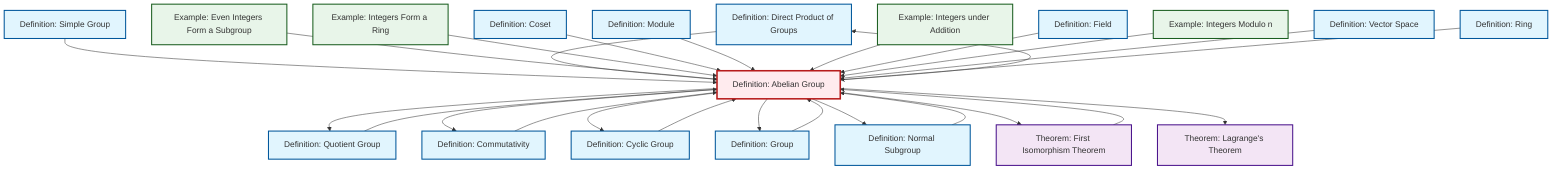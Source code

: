 graph TD
    classDef definition fill:#e1f5fe,stroke:#01579b,stroke-width:2px
    classDef theorem fill:#f3e5f5,stroke:#4a148c,stroke-width:2px
    classDef axiom fill:#fff3e0,stroke:#e65100,stroke-width:2px
    classDef example fill:#e8f5e9,stroke:#1b5e20,stroke-width:2px
    classDef current fill:#ffebee,stroke:#b71c1c,stroke-width:3px
    def-direct-product["Definition: Direct Product of Groups"]:::definition
    def-quotient-group["Definition: Quotient Group"]:::definition
    ex-quotient-integers-mod-n["Example: Integers Modulo n"]:::example
    def-normal-subgroup["Definition: Normal Subgroup"]:::definition
    def-vector-space["Definition: Vector Space"]:::definition
    def-ring["Definition: Ring"]:::definition
    thm-lagrange["Theorem: Lagrange's Theorem"]:::theorem
    ex-integers-addition["Example: Integers under Addition"]:::example
    def-simple-group["Definition: Simple Group"]:::definition
    def-field["Definition: Field"]:::definition
    ex-even-integers-subgroup["Example: Even Integers Form a Subgroup"]:::example
    def-commutativity["Definition: Commutativity"]:::definition
    def-module["Definition: Module"]:::definition
    def-coset["Definition: Coset"]:::definition
    ex-integers-ring["Example: Integers Form a Ring"]:::example
    thm-first-isomorphism["Theorem: First Isomorphism Theorem"]:::theorem
    def-abelian-group["Definition: Abelian Group"]:::definition
    def-group["Definition: Group"]:::definition
    def-cyclic-group["Definition: Cyclic Group"]:::definition
    def-abelian-group --> def-direct-product
    def-simple-group --> def-abelian-group
    def-direct-product --> def-abelian-group
    def-abelian-group --> def-quotient-group
    ex-even-integers-subgroup --> def-abelian-group
    ex-integers-ring --> def-abelian-group
    def-abelian-group --> def-commutativity
    def-coset --> def-abelian-group
    def-abelian-group --> def-cyclic-group
    def-module --> def-abelian-group
    ex-integers-addition --> def-abelian-group
    def-field --> def-abelian-group
    def-cyclic-group --> def-abelian-group
    def-quotient-group --> def-abelian-group
    def-commutativity --> def-abelian-group
    ex-quotient-integers-mod-n --> def-abelian-group
    def-vector-space --> def-abelian-group
    def-abelian-group --> def-group
    def-normal-subgroup --> def-abelian-group
    def-ring --> def-abelian-group
    def-abelian-group --> def-normal-subgroup
    def-abelian-group --> thm-first-isomorphism
    def-abelian-group --> thm-lagrange
    def-group --> def-abelian-group
    thm-first-isomorphism --> def-abelian-group
    class def-abelian-group current